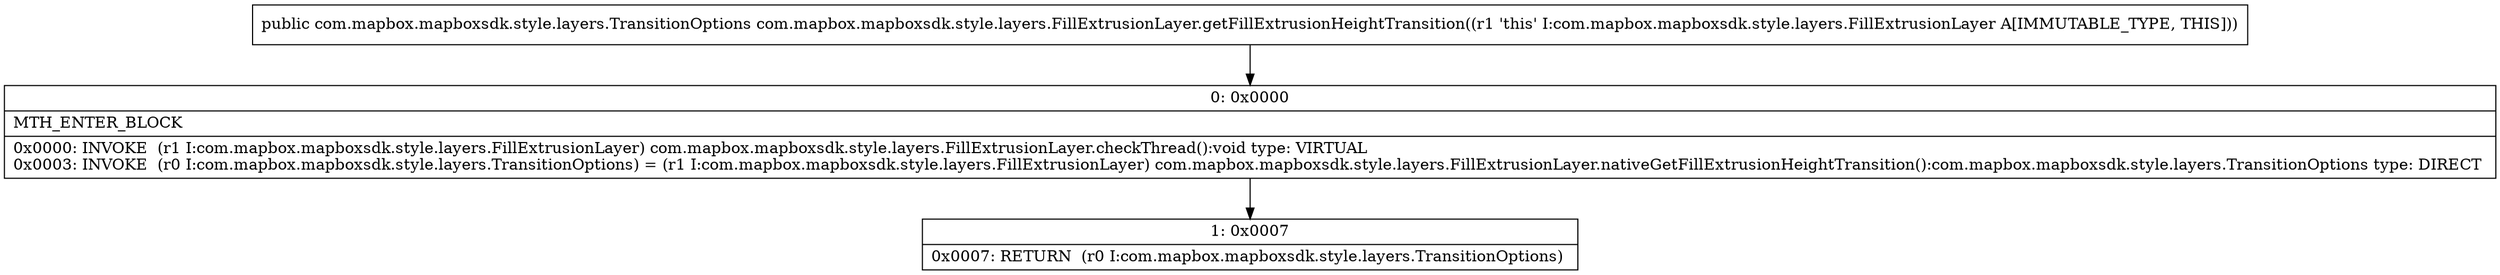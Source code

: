 digraph "CFG forcom.mapbox.mapboxsdk.style.layers.FillExtrusionLayer.getFillExtrusionHeightTransition()Lcom\/mapbox\/mapboxsdk\/style\/layers\/TransitionOptions;" {
Node_0 [shape=record,label="{0\:\ 0x0000|MTH_ENTER_BLOCK\l|0x0000: INVOKE  (r1 I:com.mapbox.mapboxsdk.style.layers.FillExtrusionLayer) com.mapbox.mapboxsdk.style.layers.FillExtrusionLayer.checkThread():void type: VIRTUAL \l0x0003: INVOKE  (r0 I:com.mapbox.mapboxsdk.style.layers.TransitionOptions) = (r1 I:com.mapbox.mapboxsdk.style.layers.FillExtrusionLayer) com.mapbox.mapboxsdk.style.layers.FillExtrusionLayer.nativeGetFillExtrusionHeightTransition():com.mapbox.mapboxsdk.style.layers.TransitionOptions type: DIRECT \l}"];
Node_1 [shape=record,label="{1\:\ 0x0007|0x0007: RETURN  (r0 I:com.mapbox.mapboxsdk.style.layers.TransitionOptions) \l}"];
MethodNode[shape=record,label="{public com.mapbox.mapboxsdk.style.layers.TransitionOptions com.mapbox.mapboxsdk.style.layers.FillExtrusionLayer.getFillExtrusionHeightTransition((r1 'this' I:com.mapbox.mapboxsdk.style.layers.FillExtrusionLayer A[IMMUTABLE_TYPE, THIS])) }"];
MethodNode -> Node_0;
Node_0 -> Node_1;
}


